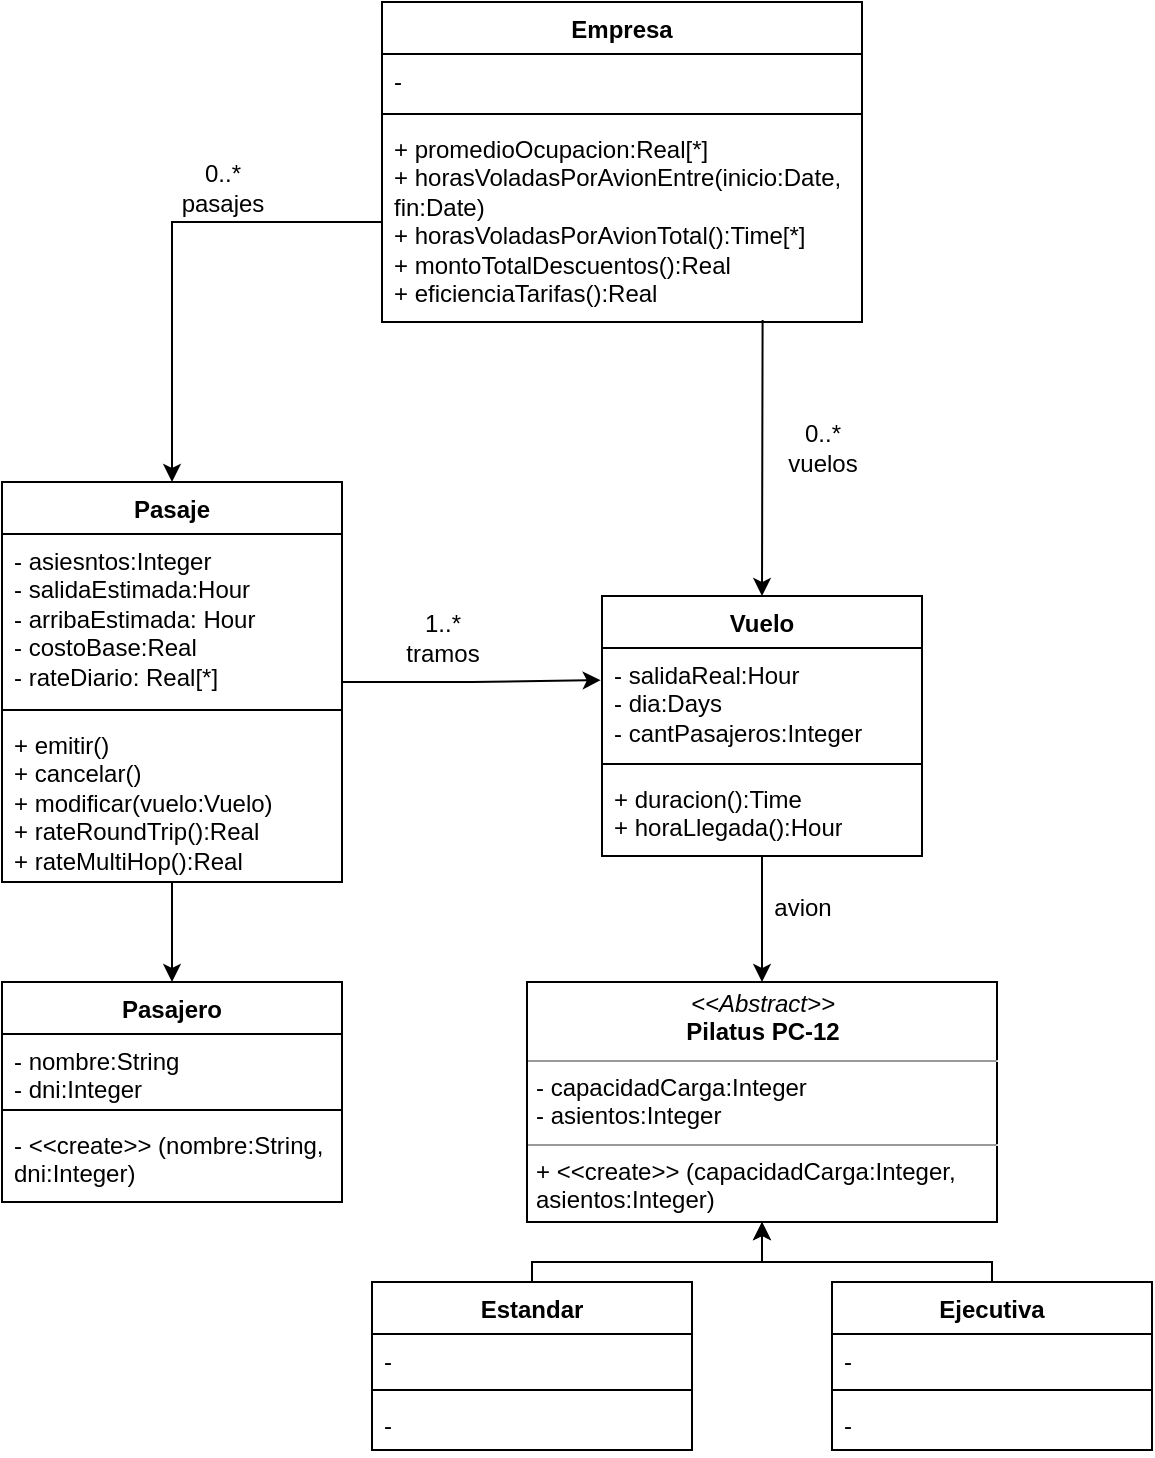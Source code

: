 <mxfile version="21.7.5" type="device" pages="2">
  <diagram name="A" id="ld2hlWWPTbnYIlCEyBAs">
    <mxGraphModel dx="1017" dy="2409" grid="1" gridSize="10" guides="1" tooltips="1" connect="1" arrows="1" fold="1" page="1" pageScale="1" pageWidth="827" pageHeight="1169" math="0" shadow="0">
      <root>
        <mxCell id="0" />
        <mxCell id="1" parent="0" />
        <mxCell id="uy9zVQAJtBAQSSv0pygf-1" value="Pasajero" style="swimlane;fontStyle=1;align=center;verticalAlign=top;childLayout=stackLayout;horizontal=1;startSize=26;horizontalStack=0;resizeParent=1;resizeParentMax=0;resizeLast=0;collapsible=1;marginBottom=0;whiteSpace=wrap;html=1;" parent="1" vertex="1">
          <mxGeometry x="80" y="370" width="170" height="110" as="geometry" />
        </mxCell>
        <mxCell id="uy9zVQAJtBAQSSv0pygf-2" value="- nombre:String&lt;br&gt;- dni:Integer" style="text;strokeColor=none;fillColor=none;align=left;verticalAlign=top;spacingLeft=4;spacingRight=4;overflow=hidden;rotatable=0;points=[[0,0.5],[1,0.5]];portConstraint=eastwest;whiteSpace=wrap;html=1;" parent="uy9zVQAJtBAQSSv0pygf-1" vertex="1">
          <mxGeometry y="26" width="170" height="34" as="geometry" />
        </mxCell>
        <mxCell id="uy9zVQAJtBAQSSv0pygf-3" value="" style="line;strokeWidth=1;fillColor=none;align=left;verticalAlign=middle;spacingTop=-1;spacingLeft=3;spacingRight=3;rotatable=0;labelPosition=right;points=[];portConstraint=eastwest;strokeColor=inherit;" parent="uy9zVQAJtBAQSSv0pygf-1" vertex="1">
          <mxGeometry y="60" width="170" height="8" as="geometry" />
        </mxCell>
        <mxCell id="uy9zVQAJtBAQSSv0pygf-4" value="- &amp;lt;&amp;lt;create&amp;gt;&amp;gt; (nombre:String, dni:Integer)" style="text;strokeColor=none;fillColor=none;align=left;verticalAlign=top;spacingLeft=4;spacingRight=4;overflow=hidden;rotatable=0;points=[[0,0.5],[1,0.5]];portConstraint=eastwest;whiteSpace=wrap;html=1;" parent="uy9zVQAJtBAQSSv0pygf-1" vertex="1">
          <mxGeometry y="68" width="170" height="42" as="geometry" />
        </mxCell>
        <mxCell id="uy9zVQAJtBAQSSv0pygf-15" style="edgeStyle=orthogonalEdgeStyle;rounded=0;orthogonalLoop=1;jettySize=auto;html=1;entryX=-0.004;entryY=0.298;entryDx=0;entryDy=0;entryPerimeter=0;" parent="1" source="uy9zVQAJtBAQSSv0pygf-5" edge="1" target="uy9zVQAJtBAQSSv0pygf-10">
          <mxGeometry relative="1" as="geometry">
            <mxPoint x="320" y="255" as="targetPoint" />
            <Array as="points" />
          </mxGeometry>
        </mxCell>
        <mxCell id="uy9zVQAJtBAQSSv0pygf-5" value="Pasaje" style="swimlane;fontStyle=1;align=center;verticalAlign=top;childLayout=stackLayout;horizontal=1;startSize=26;horizontalStack=0;resizeParent=1;resizeParentMax=0;resizeLast=0;collapsible=1;marginBottom=0;whiteSpace=wrap;html=1;" parent="1" vertex="1">
          <mxGeometry x="80" y="120" width="170" height="200" as="geometry" />
        </mxCell>
        <mxCell id="uy9zVQAJtBAQSSv0pygf-6" value="- asiesntos:Integer&lt;br&gt;- salidaEstimada:Hour&lt;br&gt;- arribaEstimada: Hour&lt;br&gt;- costoBase:Real&lt;br&gt;- rateDiario: Real[*]" style="text;strokeColor=none;fillColor=none;align=left;verticalAlign=top;spacingLeft=4;spacingRight=4;overflow=hidden;rotatable=0;points=[[0,0.5],[1,0.5]];portConstraint=eastwest;whiteSpace=wrap;html=1;" parent="uy9zVQAJtBAQSSv0pygf-5" vertex="1">
          <mxGeometry y="26" width="170" height="84" as="geometry" />
        </mxCell>
        <mxCell id="uy9zVQAJtBAQSSv0pygf-7" value="" style="line;strokeWidth=1;fillColor=none;align=left;verticalAlign=middle;spacingTop=-1;spacingLeft=3;spacingRight=3;rotatable=0;labelPosition=right;points=[];portConstraint=eastwest;strokeColor=inherit;" parent="uy9zVQAJtBAQSSv0pygf-5" vertex="1">
          <mxGeometry y="110" width="170" height="8" as="geometry" />
        </mxCell>
        <mxCell id="uy9zVQAJtBAQSSv0pygf-8" value="+ emitir()&lt;br&gt;+ cancelar()&lt;br&gt;+ modificar(vuelo:Vuelo)&lt;br&gt;+ rateRoundTrip():Real&lt;br&gt;+ rateMultiHop():Real" style="text;strokeColor=none;fillColor=none;align=left;verticalAlign=top;spacingLeft=4;spacingRight=4;overflow=hidden;rotatable=0;points=[[0,0.5],[1,0.5]];portConstraint=eastwest;whiteSpace=wrap;html=1;" parent="uy9zVQAJtBAQSSv0pygf-5" vertex="1">
          <mxGeometry y="118" width="170" height="82" as="geometry" />
        </mxCell>
        <mxCell id="ZBg888UY2NzjFFwERr93-18" style="edgeStyle=orthogonalEdgeStyle;rounded=0;orthogonalLoop=1;jettySize=auto;html=1;exitX=0.5;exitY=1;exitDx=0;exitDy=0;entryX=0.5;entryY=0;entryDx=0;entryDy=0;" edge="1" parent="1" source="uy9zVQAJtBAQSSv0pygf-9" target="ZBg888UY2NzjFFwERr93-6">
          <mxGeometry relative="1" as="geometry" />
        </mxCell>
        <mxCell id="uy9zVQAJtBAQSSv0pygf-9" value="Vuelo" style="swimlane;fontStyle=1;align=center;verticalAlign=top;childLayout=stackLayout;horizontal=1;startSize=26;horizontalStack=0;resizeParent=1;resizeParentMax=0;resizeLast=0;collapsible=1;marginBottom=0;whiteSpace=wrap;html=1;" parent="1" vertex="1">
          <mxGeometry x="380" y="177" width="160" height="130" as="geometry" />
        </mxCell>
        <mxCell id="uy9zVQAJtBAQSSv0pygf-10" value="- salidaReal:Hour&lt;br&gt;- dia:Days&lt;br&gt;- cantPasajeros:Integer" style="text;strokeColor=none;fillColor=none;align=left;verticalAlign=top;spacingLeft=4;spacingRight=4;overflow=hidden;rotatable=0;points=[[0,0.5],[1,0.5]];portConstraint=eastwest;whiteSpace=wrap;html=1;" parent="uy9zVQAJtBAQSSv0pygf-9" vertex="1">
          <mxGeometry y="26" width="160" height="54" as="geometry" />
        </mxCell>
        <mxCell id="uy9zVQAJtBAQSSv0pygf-11" value="" style="line;strokeWidth=1;fillColor=none;align=left;verticalAlign=middle;spacingTop=-1;spacingLeft=3;spacingRight=3;rotatable=0;labelPosition=right;points=[];portConstraint=eastwest;strokeColor=inherit;" parent="uy9zVQAJtBAQSSv0pygf-9" vertex="1">
          <mxGeometry y="80" width="160" height="8" as="geometry" />
        </mxCell>
        <mxCell id="uy9zVQAJtBAQSSv0pygf-12" value="+ duracion():Time&lt;br&gt;+ horaLlegada():Hour" style="text;strokeColor=none;fillColor=none;align=left;verticalAlign=top;spacingLeft=4;spacingRight=4;overflow=hidden;rotatable=0;points=[[0,0.5],[1,0.5]];portConstraint=eastwest;whiteSpace=wrap;html=1;" parent="uy9zVQAJtBAQSSv0pygf-9" vertex="1">
          <mxGeometry y="88" width="160" height="42" as="geometry" />
        </mxCell>
        <mxCell id="uy9zVQAJtBAQSSv0pygf-13" value="" style="endArrow=classic;html=1;rounded=0;entryX=0.5;entryY=0;entryDx=0;entryDy=0;exitX=0.5;exitY=1;exitDx=0;exitDy=0;" parent="1" target="uy9zVQAJtBAQSSv0pygf-1" edge="1" source="uy9zVQAJtBAQSSv0pygf-5">
          <mxGeometry width="50" height="50" relative="1" as="geometry">
            <mxPoint x="160" y="310" as="sourcePoint" />
            <mxPoint x="300" y="450" as="targetPoint" />
          </mxGeometry>
        </mxCell>
        <mxCell id="ZBg888UY2NzjFFwERr93-1" value="1..*&lt;br&gt;tramos" style="text;html=1;align=center;verticalAlign=middle;resizable=0;points=[];autosize=1;strokeColor=none;fillColor=none;" vertex="1" parent="1">
          <mxGeometry x="270" y="178" width="60" height="40" as="geometry" />
        </mxCell>
        <mxCell id="ZBg888UY2NzjFFwERr93-6" value="&lt;p style=&quot;margin:0px;margin-top:4px;text-align:center;&quot;&gt;&lt;i&gt;&amp;lt;&amp;lt;Abstract&amp;gt;&amp;gt;&lt;/i&gt;&lt;br&gt;&lt;b&gt;Pilatus PC-12&lt;/b&gt;&lt;/p&gt;&lt;hr size=&quot;1&quot;&gt;&lt;p style=&quot;margin:0px;margin-left:4px;&quot;&gt;- capacidadCarga:Integer&lt;/p&gt;&lt;p style=&quot;margin:0px;margin-left:4px;&quot;&gt;- asientos:Integer&lt;/p&gt;&lt;hr size=&quot;1&quot;&gt;&lt;p style=&quot;margin:0px;margin-left:4px;&quot;&gt;+ &amp;lt;&amp;lt;create&amp;gt;&amp;gt; (capacidadCarga:Integer, asientos:Integer)&lt;/p&gt;" style="verticalAlign=top;align=left;overflow=fill;fontSize=12;fontFamily=Helvetica;html=1;whiteSpace=wrap;" vertex="1" parent="1">
          <mxGeometry x="342.5" y="370" width="235" height="120" as="geometry" />
        </mxCell>
        <mxCell id="ZBg888UY2NzjFFwERr93-16" style="edgeStyle=orthogonalEdgeStyle;rounded=0;orthogonalLoop=1;jettySize=auto;html=1;entryX=0.5;entryY=1;entryDx=0;entryDy=0;" edge="1" parent="1" source="ZBg888UY2NzjFFwERr93-7" target="ZBg888UY2NzjFFwERr93-6">
          <mxGeometry relative="1" as="geometry">
            <Array as="points">
              <mxPoint x="345" y="510" />
              <mxPoint x="460" y="510" />
            </Array>
          </mxGeometry>
        </mxCell>
        <mxCell id="ZBg888UY2NzjFFwERr93-7" value="Estandar" style="swimlane;fontStyle=1;align=center;verticalAlign=top;childLayout=stackLayout;horizontal=1;startSize=26;horizontalStack=0;resizeParent=1;resizeParentMax=0;resizeLast=0;collapsible=1;marginBottom=0;whiteSpace=wrap;html=1;" vertex="1" parent="1">
          <mxGeometry x="265" y="520" width="160" height="84" as="geometry" />
        </mxCell>
        <mxCell id="ZBg888UY2NzjFFwERr93-8" value="-&amp;nbsp;" style="text;strokeColor=none;fillColor=none;align=left;verticalAlign=top;spacingLeft=4;spacingRight=4;overflow=hidden;rotatable=0;points=[[0,0.5],[1,0.5]];portConstraint=eastwest;whiteSpace=wrap;html=1;" vertex="1" parent="ZBg888UY2NzjFFwERr93-7">
          <mxGeometry y="26" width="160" height="24" as="geometry" />
        </mxCell>
        <mxCell id="ZBg888UY2NzjFFwERr93-9" value="" style="line;strokeWidth=1;fillColor=none;align=left;verticalAlign=middle;spacingTop=-1;spacingLeft=3;spacingRight=3;rotatable=0;labelPosition=right;points=[];portConstraint=eastwest;strokeColor=inherit;" vertex="1" parent="ZBg888UY2NzjFFwERr93-7">
          <mxGeometry y="50" width="160" height="8" as="geometry" />
        </mxCell>
        <mxCell id="ZBg888UY2NzjFFwERr93-10" value="-" style="text;strokeColor=none;fillColor=none;align=left;verticalAlign=top;spacingLeft=4;spacingRight=4;overflow=hidden;rotatable=0;points=[[0,0.5],[1,0.5]];portConstraint=eastwest;whiteSpace=wrap;html=1;" vertex="1" parent="ZBg888UY2NzjFFwERr93-7">
          <mxGeometry y="58" width="160" height="26" as="geometry" />
        </mxCell>
        <mxCell id="ZBg888UY2NzjFFwERr93-17" style="edgeStyle=orthogonalEdgeStyle;rounded=0;orthogonalLoop=1;jettySize=auto;html=1;exitX=0.5;exitY=0;exitDx=0;exitDy=0;" edge="1" parent="1" source="ZBg888UY2NzjFFwERr93-11">
          <mxGeometry relative="1" as="geometry">
            <mxPoint x="460" y="490" as="targetPoint" />
            <Array as="points">
              <mxPoint x="575" y="510" />
              <mxPoint x="460" y="510" />
            </Array>
          </mxGeometry>
        </mxCell>
        <mxCell id="ZBg888UY2NzjFFwERr93-11" value="Ejecutiva" style="swimlane;fontStyle=1;align=center;verticalAlign=top;childLayout=stackLayout;horizontal=1;startSize=26;horizontalStack=0;resizeParent=1;resizeParentMax=0;resizeLast=0;collapsible=1;marginBottom=0;whiteSpace=wrap;html=1;" vertex="1" parent="1">
          <mxGeometry x="495" y="520" width="160" height="84" as="geometry" />
        </mxCell>
        <mxCell id="ZBg888UY2NzjFFwERr93-12" value="-&amp;nbsp;" style="text;strokeColor=none;fillColor=none;align=left;verticalAlign=top;spacingLeft=4;spacingRight=4;overflow=hidden;rotatable=0;points=[[0,0.5],[1,0.5]];portConstraint=eastwest;whiteSpace=wrap;html=1;" vertex="1" parent="ZBg888UY2NzjFFwERr93-11">
          <mxGeometry y="26" width="160" height="24" as="geometry" />
        </mxCell>
        <mxCell id="ZBg888UY2NzjFFwERr93-13" value="" style="line;strokeWidth=1;fillColor=none;align=left;verticalAlign=middle;spacingTop=-1;spacingLeft=3;spacingRight=3;rotatable=0;labelPosition=right;points=[];portConstraint=eastwest;strokeColor=inherit;" vertex="1" parent="ZBg888UY2NzjFFwERr93-11">
          <mxGeometry y="50" width="160" height="8" as="geometry" />
        </mxCell>
        <mxCell id="ZBg888UY2NzjFFwERr93-14" value="-" style="text;strokeColor=none;fillColor=none;align=left;verticalAlign=top;spacingLeft=4;spacingRight=4;overflow=hidden;rotatable=0;points=[[0,0.5],[1,0.5]];portConstraint=eastwest;whiteSpace=wrap;html=1;" vertex="1" parent="ZBg888UY2NzjFFwERr93-11">
          <mxGeometry y="58" width="160" height="26" as="geometry" />
        </mxCell>
        <mxCell id="ZBg888UY2NzjFFwERr93-19" value="avion" style="text;html=1;align=center;verticalAlign=middle;resizable=0;points=[];autosize=1;strokeColor=none;fillColor=none;" vertex="1" parent="1">
          <mxGeometry x="455" y="318" width="50" height="30" as="geometry" />
        </mxCell>
        <mxCell id="ZBg888UY2NzjFFwERr93-21" value="Empresa" style="swimlane;fontStyle=1;align=center;verticalAlign=top;childLayout=stackLayout;horizontal=1;startSize=26;horizontalStack=0;resizeParent=1;resizeParentMax=0;resizeLast=0;collapsible=1;marginBottom=0;whiteSpace=wrap;html=1;" vertex="1" parent="1">
          <mxGeometry x="270" y="-120" width="240" height="160" as="geometry" />
        </mxCell>
        <mxCell id="ZBg888UY2NzjFFwERr93-22" value="-" style="text;strokeColor=none;fillColor=none;align=left;verticalAlign=top;spacingLeft=4;spacingRight=4;overflow=hidden;rotatable=0;points=[[0,0.5],[1,0.5]];portConstraint=eastwest;whiteSpace=wrap;html=1;" vertex="1" parent="ZBg888UY2NzjFFwERr93-21">
          <mxGeometry y="26" width="240" height="26" as="geometry" />
        </mxCell>
        <mxCell id="ZBg888UY2NzjFFwERr93-23" value="" style="line;strokeWidth=1;fillColor=none;align=left;verticalAlign=middle;spacingTop=-1;spacingLeft=3;spacingRight=3;rotatable=0;labelPosition=right;points=[];portConstraint=eastwest;strokeColor=inherit;" vertex="1" parent="ZBg888UY2NzjFFwERr93-21">
          <mxGeometry y="52" width="240" height="8" as="geometry" />
        </mxCell>
        <mxCell id="ZBg888UY2NzjFFwERr93-24" value="+ promedioOcupacion:Real[*]&lt;br&gt;+ horasVoladasPorAvionEntre(inicio:Date, fin:Date)&lt;br&gt;+ horasVoladasPorAvionTotal():Time[*]&lt;br&gt;+ montoTotalDescuentos():Real&lt;br&gt;+ eficienciaTarifas():Real" style="text;strokeColor=none;fillColor=none;align=left;verticalAlign=top;spacingLeft=4;spacingRight=4;overflow=hidden;rotatable=0;points=[[0,0.5],[1,0.5]];portConstraint=eastwest;whiteSpace=wrap;html=1;" vertex="1" parent="ZBg888UY2NzjFFwERr93-21">
          <mxGeometry y="60" width="240" height="100" as="geometry" />
        </mxCell>
        <mxCell id="ZBg888UY2NzjFFwERr93-25" style="edgeStyle=orthogonalEdgeStyle;rounded=0;orthogonalLoop=1;jettySize=auto;html=1;entryX=0.5;entryY=0;entryDx=0;entryDy=0;" edge="1" parent="1" source="ZBg888UY2NzjFFwERr93-24" target="uy9zVQAJtBAQSSv0pygf-5">
          <mxGeometry relative="1" as="geometry" />
        </mxCell>
        <mxCell id="ZBg888UY2NzjFFwERr93-26" style="edgeStyle=orthogonalEdgeStyle;rounded=0;orthogonalLoop=1;jettySize=auto;html=1;entryX=0.5;entryY=0;entryDx=0;entryDy=0;exitX=0.793;exitY=1.007;exitDx=0;exitDy=0;exitPerimeter=0;" edge="1" parent="1" source="ZBg888UY2NzjFFwERr93-24" target="uy9zVQAJtBAQSSv0pygf-9">
          <mxGeometry relative="1" as="geometry">
            <Array as="points">
              <mxPoint x="460" y="39" />
            </Array>
          </mxGeometry>
        </mxCell>
        <mxCell id="ZBg888UY2NzjFFwERr93-27" value="0..*&lt;br&gt;vuelos" style="text;html=1;align=center;verticalAlign=middle;resizable=0;points=[];autosize=1;strokeColor=none;fillColor=none;" vertex="1" parent="1">
          <mxGeometry x="460" y="83" width="60" height="40" as="geometry" />
        </mxCell>
        <mxCell id="ZBg888UY2NzjFFwERr93-28" value="0..*&lt;br&gt;pasajes" style="text;html=1;align=center;verticalAlign=middle;resizable=0;points=[];autosize=1;strokeColor=none;fillColor=none;" vertex="1" parent="1">
          <mxGeometry x="160" y="-47" width="60" height="40" as="geometry" />
        </mxCell>
      </root>
    </mxGraphModel>
  </diagram>
  <diagram id="0uuWxEM6Gpo3BkwqfQqj" name="B">
    <mxGraphModel dx="749" dy="914" grid="1" gridSize="10" guides="1" tooltips="1" connect="1" arrows="1" fold="1" page="1" pageScale="1" pageWidth="827" pageHeight="1169" math="0" shadow="0">
      <root>
        <mxCell id="0" />
        <mxCell id="1" parent="0" />
        <mxCell id="6jp4m1jd5tKVHO314jTl-1" value="Pasajero" style="swimlane;fontStyle=1;align=center;verticalAlign=top;childLayout=stackLayout;horizontal=1;startSize=26;horizontalStack=0;resizeParent=1;resizeParentMax=0;resizeLast=0;collapsible=1;marginBottom=0;whiteSpace=wrap;html=1;" vertex="1" parent="1">
          <mxGeometry x="120" y="500" width="170" height="110" as="geometry" />
        </mxCell>
        <mxCell id="6jp4m1jd5tKVHO314jTl-2" value="- nombre:String&lt;br&gt;- dni:Integer" style="text;strokeColor=none;fillColor=none;align=left;verticalAlign=top;spacingLeft=4;spacingRight=4;overflow=hidden;rotatable=0;points=[[0,0.5],[1,0.5]];portConstraint=eastwest;whiteSpace=wrap;html=1;" vertex="1" parent="6jp4m1jd5tKVHO314jTl-1">
          <mxGeometry y="26" width="170" height="34" as="geometry" />
        </mxCell>
        <mxCell id="6jp4m1jd5tKVHO314jTl-3" value="" style="line;strokeWidth=1;fillColor=none;align=left;verticalAlign=middle;spacingTop=-1;spacingLeft=3;spacingRight=3;rotatable=0;labelPosition=right;points=[];portConstraint=eastwest;strokeColor=inherit;" vertex="1" parent="6jp4m1jd5tKVHO314jTl-1">
          <mxGeometry y="60" width="170" height="8" as="geometry" />
        </mxCell>
        <mxCell id="6jp4m1jd5tKVHO314jTl-4" value="- &amp;lt;&amp;lt;create&amp;gt;&amp;gt; (nombre:String, dni:Integer)" style="text;strokeColor=none;fillColor=none;align=left;verticalAlign=top;spacingLeft=4;spacingRight=4;overflow=hidden;rotatable=0;points=[[0,0.5],[1,0.5]];portConstraint=eastwest;whiteSpace=wrap;html=1;" vertex="1" parent="6jp4m1jd5tKVHO314jTl-1">
          <mxGeometry y="68" width="170" height="42" as="geometry" />
        </mxCell>
        <mxCell id="6jp4m1jd5tKVHO314jTl-5" style="edgeStyle=orthogonalEdgeStyle;rounded=0;orthogonalLoop=1;jettySize=auto;html=1;entryX=-0.004;entryY=0.298;entryDx=0;entryDy=0;entryPerimeter=0;" edge="1" parent="1" source="6jp4m1jd5tKVHO314jTl-6" target="6jp4m1jd5tKVHO314jTl-12">
          <mxGeometry relative="1" as="geometry">
            <mxPoint x="360" y="385" as="targetPoint" />
            <Array as="points" />
          </mxGeometry>
        </mxCell>
        <mxCell id="6jp4m1jd5tKVHO314jTl-6" value="Pasaje" style="swimlane;fontStyle=1;align=center;verticalAlign=top;childLayout=stackLayout;horizontal=1;startSize=26;horizontalStack=0;resizeParent=1;resizeParentMax=0;resizeLast=0;collapsible=1;marginBottom=0;whiteSpace=wrap;html=1;" vertex="1" parent="1">
          <mxGeometry x="120" y="250" width="170" height="200" as="geometry" />
        </mxCell>
        <mxCell id="6jp4m1jd5tKVHO314jTl-7" value="- asiesntos:Integer&lt;br&gt;- salidaEstimada:Hour&lt;br&gt;- arribaEstimada: Hour&lt;br&gt;- costoBase:Real&lt;br&gt;- rateDiario: Real[*]" style="text;strokeColor=none;fillColor=none;align=left;verticalAlign=top;spacingLeft=4;spacingRight=4;overflow=hidden;rotatable=0;points=[[0,0.5],[1,0.5]];portConstraint=eastwest;whiteSpace=wrap;html=1;" vertex="1" parent="6jp4m1jd5tKVHO314jTl-6">
          <mxGeometry y="26" width="170" height="84" as="geometry" />
        </mxCell>
        <mxCell id="6jp4m1jd5tKVHO314jTl-8" value="" style="line;strokeWidth=1;fillColor=none;align=left;verticalAlign=middle;spacingTop=-1;spacingLeft=3;spacingRight=3;rotatable=0;labelPosition=right;points=[];portConstraint=eastwest;strokeColor=inherit;" vertex="1" parent="6jp4m1jd5tKVHO314jTl-6">
          <mxGeometry y="110" width="170" height="8" as="geometry" />
        </mxCell>
        <mxCell id="6jp4m1jd5tKVHO314jTl-9" value="+ emitir()&lt;br&gt;+ cancelar()&lt;br&gt;+ modificar(vuelo:Vuelo)&lt;br&gt;+ rateRoundTrip():Real&lt;br&gt;+ rateMultiHop():Real" style="text;strokeColor=none;fillColor=none;align=left;verticalAlign=top;spacingLeft=4;spacingRight=4;overflow=hidden;rotatable=0;points=[[0,0.5],[1,0.5]];portConstraint=eastwest;whiteSpace=wrap;html=1;" vertex="1" parent="6jp4m1jd5tKVHO314jTl-6">
          <mxGeometry y="118" width="170" height="82" as="geometry" />
        </mxCell>
        <mxCell id="6jp4m1jd5tKVHO314jTl-10" style="edgeStyle=orthogonalEdgeStyle;rounded=0;orthogonalLoop=1;jettySize=auto;html=1;exitX=0.5;exitY=1;exitDx=0;exitDy=0;entryX=0.5;entryY=0;entryDx=0;entryDy=0;" edge="1" parent="1" source="6jp4m1jd5tKVHO314jTl-11" target="6jp4m1jd5tKVHO314jTl-17">
          <mxGeometry relative="1" as="geometry" />
        </mxCell>
        <mxCell id="6jp4m1jd5tKVHO314jTl-11" value="Vuelo" style="swimlane;fontStyle=1;align=center;verticalAlign=top;childLayout=stackLayout;horizontal=1;startSize=26;horizontalStack=0;resizeParent=1;resizeParentMax=0;resizeLast=0;collapsible=1;marginBottom=0;whiteSpace=wrap;html=1;" vertex="1" parent="1">
          <mxGeometry x="420" y="307" width="160" height="130" as="geometry" />
        </mxCell>
        <mxCell id="6jp4m1jd5tKVHO314jTl-12" value="- salidaReal:Hour&lt;br&gt;- dia:Days&lt;br&gt;- cantPasajeros:Integer" style="text;strokeColor=none;fillColor=none;align=left;verticalAlign=top;spacingLeft=4;spacingRight=4;overflow=hidden;rotatable=0;points=[[0,0.5],[1,0.5]];portConstraint=eastwest;whiteSpace=wrap;html=1;" vertex="1" parent="6jp4m1jd5tKVHO314jTl-11">
          <mxGeometry y="26" width="160" height="54" as="geometry" />
        </mxCell>
        <mxCell id="6jp4m1jd5tKVHO314jTl-13" value="" style="line;strokeWidth=1;fillColor=none;align=left;verticalAlign=middle;spacingTop=-1;spacingLeft=3;spacingRight=3;rotatable=0;labelPosition=right;points=[];portConstraint=eastwest;strokeColor=inherit;" vertex="1" parent="6jp4m1jd5tKVHO314jTl-11">
          <mxGeometry y="80" width="160" height="8" as="geometry" />
        </mxCell>
        <mxCell id="6jp4m1jd5tKVHO314jTl-14" value="+ duracion():Time&lt;br&gt;+ horaLlegada():Hour" style="text;strokeColor=none;fillColor=none;align=left;verticalAlign=top;spacingLeft=4;spacingRight=4;overflow=hidden;rotatable=0;points=[[0,0.5],[1,0.5]];portConstraint=eastwest;whiteSpace=wrap;html=1;" vertex="1" parent="6jp4m1jd5tKVHO314jTl-11">
          <mxGeometry y="88" width="160" height="42" as="geometry" />
        </mxCell>
        <mxCell id="6jp4m1jd5tKVHO314jTl-15" value="" style="endArrow=classic;html=1;rounded=0;entryX=0.5;entryY=0;entryDx=0;entryDy=0;exitX=0.5;exitY=1;exitDx=0;exitDy=0;" edge="1" parent="1" source="6jp4m1jd5tKVHO314jTl-6" target="6jp4m1jd5tKVHO314jTl-1">
          <mxGeometry width="50" height="50" relative="1" as="geometry">
            <mxPoint x="200" y="440" as="sourcePoint" />
            <mxPoint x="340" y="580" as="targetPoint" />
          </mxGeometry>
        </mxCell>
        <mxCell id="6jp4m1jd5tKVHO314jTl-16" value="1..*&lt;br&gt;tramos" style="text;html=1;align=center;verticalAlign=middle;resizable=0;points=[];autosize=1;strokeColor=none;fillColor=none;" vertex="1" parent="1">
          <mxGeometry x="310" y="308" width="60" height="40" as="geometry" />
        </mxCell>
        <mxCell id="6jp4m1jd5tKVHO314jTl-17" value="&lt;p style=&quot;margin:0px;margin-top:4px;text-align:center;&quot;&gt;&lt;i&gt;&amp;lt;&amp;lt;Abstract&amp;gt;&amp;gt;&lt;/i&gt;&lt;br&gt;&lt;b&gt;Pilatus PC-12&lt;/b&gt;&lt;/p&gt;&lt;hr size=&quot;1&quot;&gt;&lt;p style=&quot;margin:0px;margin-left:4px;&quot;&gt;- capacidadCarga:Integer&lt;/p&gt;&lt;p style=&quot;margin:0px;margin-left:4px;&quot;&gt;- asientos:Integer&lt;/p&gt;&lt;hr size=&quot;1&quot;&gt;&lt;p style=&quot;margin:0px;margin-left:4px;&quot;&gt;+ &amp;lt;&amp;lt;create&amp;gt;&amp;gt; (capacidadCarga:Integer, asientos:Integer)&lt;/p&gt;" style="verticalAlign=top;align=left;overflow=fill;fontSize=12;fontFamily=Helvetica;html=1;whiteSpace=wrap;" vertex="1" parent="1">
          <mxGeometry x="382.5" y="500" width="235" height="120" as="geometry" />
        </mxCell>
        <mxCell id="6jp4m1jd5tKVHO314jTl-18" style="edgeStyle=orthogonalEdgeStyle;rounded=0;orthogonalLoop=1;jettySize=auto;html=1;entryX=0.5;entryY=1;entryDx=0;entryDy=0;" edge="1" parent="1" source="6jp4m1jd5tKVHO314jTl-19" target="6jp4m1jd5tKVHO314jTl-17">
          <mxGeometry relative="1" as="geometry">
            <Array as="points">
              <mxPoint x="385" y="640" />
              <mxPoint x="500" y="640" />
            </Array>
          </mxGeometry>
        </mxCell>
        <mxCell id="6jp4m1jd5tKVHO314jTl-19" value="Estandar" style="swimlane;fontStyle=1;align=center;verticalAlign=top;childLayout=stackLayout;horizontal=1;startSize=26;horizontalStack=0;resizeParent=1;resizeParentMax=0;resizeLast=0;collapsible=1;marginBottom=0;whiteSpace=wrap;html=1;" vertex="1" parent="1">
          <mxGeometry x="305" y="650" width="160" height="84" as="geometry" />
        </mxCell>
        <mxCell id="6jp4m1jd5tKVHO314jTl-20" value="-&amp;nbsp;" style="text;strokeColor=none;fillColor=none;align=left;verticalAlign=top;spacingLeft=4;spacingRight=4;overflow=hidden;rotatable=0;points=[[0,0.5],[1,0.5]];portConstraint=eastwest;whiteSpace=wrap;html=1;" vertex="1" parent="6jp4m1jd5tKVHO314jTl-19">
          <mxGeometry y="26" width="160" height="24" as="geometry" />
        </mxCell>
        <mxCell id="6jp4m1jd5tKVHO314jTl-21" value="" style="line;strokeWidth=1;fillColor=none;align=left;verticalAlign=middle;spacingTop=-1;spacingLeft=3;spacingRight=3;rotatable=0;labelPosition=right;points=[];portConstraint=eastwest;strokeColor=inherit;" vertex="1" parent="6jp4m1jd5tKVHO314jTl-19">
          <mxGeometry y="50" width="160" height="8" as="geometry" />
        </mxCell>
        <mxCell id="6jp4m1jd5tKVHO314jTl-22" value="-" style="text;strokeColor=none;fillColor=none;align=left;verticalAlign=top;spacingLeft=4;spacingRight=4;overflow=hidden;rotatable=0;points=[[0,0.5],[1,0.5]];portConstraint=eastwest;whiteSpace=wrap;html=1;" vertex="1" parent="6jp4m1jd5tKVHO314jTl-19">
          <mxGeometry y="58" width="160" height="26" as="geometry" />
        </mxCell>
        <mxCell id="6jp4m1jd5tKVHO314jTl-23" style="edgeStyle=orthogonalEdgeStyle;rounded=0;orthogonalLoop=1;jettySize=auto;html=1;exitX=0.5;exitY=0;exitDx=0;exitDy=0;" edge="1" parent="1" source="6jp4m1jd5tKVHO314jTl-24">
          <mxGeometry relative="1" as="geometry">
            <mxPoint x="500" y="620" as="targetPoint" />
            <Array as="points">
              <mxPoint x="615" y="640" />
              <mxPoint x="500" y="640" />
            </Array>
          </mxGeometry>
        </mxCell>
        <mxCell id="6jp4m1jd5tKVHO314jTl-24" value="Ejecutiva" style="swimlane;fontStyle=1;align=center;verticalAlign=top;childLayout=stackLayout;horizontal=1;startSize=26;horizontalStack=0;resizeParent=1;resizeParentMax=0;resizeLast=0;collapsible=1;marginBottom=0;whiteSpace=wrap;html=1;" vertex="1" parent="1">
          <mxGeometry x="535" y="650" width="160" height="84" as="geometry" />
        </mxCell>
        <mxCell id="6jp4m1jd5tKVHO314jTl-25" value="-&amp;nbsp;" style="text;strokeColor=none;fillColor=none;align=left;verticalAlign=top;spacingLeft=4;spacingRight=4;overflow=hidden;rotatable=0;points=[[0,0.5],[1,0.5]];portConstraint=eastwest;whiteSpace=wrap;html=1;" vertex="1" parent="6jp4m1jd5tKVHO314jTl-24">
          <mxGeometry y="26" width="160" height="24" as="geometry" />
        </mxCell>
        <mxCell id="6jp4m1jd5tKVHO314jTl-26" value="" style="line;strokeWidth=1;fillColor=none;align=left;verticalAlign=middle;spacingTop=-1;spacingLeft=3;spacingRight=3;rotatable=0;labelPosition=right;points=[];portConstraint=eastwest;strokeColor=inherit;" vertex="1" parent="6jp4m1jd5tKVHO314jTl-24">
          <mxGeometry y="50" width="160" height="8" as="geometry" />
        </mxCell>
        <mxCell id="6jp4m1jd5tKVHO314jTl-27" value="-" style="text;strokeColor=none;fillColor=none;align=left;verticalAlign=top;spacingLeft=4;spacingRight=4;overflow=hidden;rotatable=0;points=[[0,0.5],[1,0.5]];portConstraint=eastwest;whiteSpace=wrap;html=1;" vertex="1" parent="6jp4m1jd5tKVHO314jTl-24">
          <mxGeometry y="58" width="160" height="26" as="geometry" />
        </mxCell>
        <mxCell id="6jp4m1jd5tKVHO314jTl-28" value="avion" style="text;html=1;align=center;verticalAlign=middle;resizable=0;points=[];autosize=1;strokeColor=none;fillColor=none;" vertex="1" parent="1">
          <mxGeometry x="495" y="448" width="50" height="30" as="geometry" />
        </mxCell>
        <mxCell id="6jp4m1jd5tKVHO314jTl-29" value="Empresa" style="swimlane;fontStyle=1;align=center;verticalAlign=top;childLayout=stackLayout;horizontal=1;startSize=26;horizontalStack=0;resizeParent=1;resizeParentMax=0;resizeLast=0;collapsible=1;marginBottom=0;whiteSpace=wrap;html=1;" vertex="1" parent="1">
          <mxGeometry x="310" y="10" width="240" height="200" as="geometry" />
        </mxCell>
        <mxCell id="6jp4m1jd5tKVHO314jTl-30" value="-" style="text;strokeColor=none;fillColor=none;align=left;verticalAlign=top;spacingLeft=4;spacingRight=4;overflow=hidden;rotatable=0;points=[[0,0.5],[1,0.5]];portConstraint=eastwest;whiteSpace=wrap;html=1;" vertex="1" parent="6jp4m1jd5tKVHO314jTl-29">
          <mxGeometry y="26" width="240" height="26" as="geometry" />
        </mxCell>
        <mxCell id="6jp4m1jd5tKVHO314jTl-31" value="" style="line;strokeWidth=1;fillColor=none;align=left;verticalAlign=middle;spacingTop=-1;spacingLeft=3;spacingRight=3;rotatable=0;labelPosition=right;points=[];portConstraint=eastwest;strokeColor=inherit;" vertex="1" parent="6jp4m1jd5tKVHO314jTl-29">
          <mxGeometry y="52" width="240" height="8" as="geometry" />
        </mxCell>
        <mxCell id="6jp4m1jd5tKVHO314jTl-32" value="+ emitirPasaje(pasaje:Pasaje)&lt;br&gt;+ modificarPasaje(pasaje:Pasaje)&lt;br&gt;+ cancelarPasaje(pasaje:Pasaje)&lt;br&gt;+ promedioOcupacion:Real[*]&lt;br&gt;+ horasVoladasPorAvionEntre(inicio:Date, fin:Date)&lt;br&gt;+ horasVoladasPorAvionTotal():Time[*]&lt;br&gt;+ montoTotalDescuentos():Real&lt;br&gt;+ eficienciaTarifas():Real" style="text;strokeColor=none;fillColor=none;align=left;verticalAlign=top;spacingLeft=4;spacingRight=4;overflow=hidden;rotatable=0;points=[[0,0.5],[1,0.5]];portConstraint=eastwest;whiteSpace=wrap;html=1;" vertex="1" parent="6jp4m1jd5tKVHO314jTl-29">
          <mxGeometry y="60" width="240" height="140" as="geometry" />
        </mxCell>
        <mxCell id="6jp4m1jd5tKVHO314jTl-33" style="edgeStyle=orthogonalEdgeStyle;rounded=0;orthogonalLoop=1;jettySize=auto;html=1;entryX=0.5;entryY=0;entryDx=0;entryDy=0;" edge="1" parent="1" source="6jp4m1jd5tKVHO314jTl-32" target="6jp4m1jd5tKVHO314jTl-6">
          <mxGeometry relative="1" as="geometry" />
        </mxCell>
        <mxCell id="6jp4m1jd5tKVHO314jTl-36" value="0..*&lt;br&gt;pasajes" style="text;html=1;align=center;verticalAlign=middle;resizable=0;points=[];autosize=1;strokeColor=none;fillColor=none;" vertex="1" parent="1">
          <mxGeometry x="200" y="83" width="60" height="40" as="geometry" />
        </mxCell>
        <mxCell id="6jp4m1jd5tKVHO314jTl-37" value="Paquete" style="swimlane;fontStyle=1;align=center;verticalAlign=top;childLayout=stackLayout;horizontal=1;startSize=26;horizontalStack=0;resizeParent=1;resizeParentMax=0;resizeLast=0;collapsible=1;marginBottom=0;whiteSpace=wrap;html=1;" vertex="1" parent="1">
          <mxGeometry x="641" y="160" width="280" height="150" as="geometry" />
        </mxCell>
        <mxCell id="6jp4m1jd5tKVHO314jTl-38" value="- ancho:Real&lt;br&gt;- alto:Real&lt;br&gt;- largo:Real&lt;br&gt;- peso:Real" style="text;strokeColor=none;fillColor=none;align=left;verticalAlign=top;spacingLeft=4;spacingRight=4;overflow=hidden;rotatable=0;points=[[0,0.5],[1,0.5]];portConstraint=eastwest;whiteSpace=wrap;html=1;" vertex="1" parent="6jp4m1jd5tKVHO314jTl-37">
          <mxGeometry y="26" width="280" height="64" as="geometry" />
        </mxCell>
        <mxCell id="6jp4m1jd5tKVHO314jTl-39" value="" style="line;strokeWidth=1;fillColor=none;align=left;verticalAlign=middle;spacingTop=-1;spacingLeft=3;spacingRight=3;rotatable=0;labelPosition=right;points=[];portConstraint=eastwest;strokeColor=inherit;" vertex="1" parent="6jp4m1jd5tKVHO314jTl-37">
          <mxGeometry y="90" width="280" height="8" as="geometry" />
        </mxCell>
        <mxCell id="6jp4m1jd5tKVHO314jTl-40" value="+ &amp;lt;&amp;lt;create&amp;gt;&amp;gt; (ancho:Real, alto:Real, largo:Real, peso:Real)&lt;br&gt;+ costoServicio():Real" style="text;strokeColor=none;fillColor=none;align=left;verticalAlign=top;spacingLeft=4;spacingRight=4;overflow=hidden;rotatable=0;points=[[0,0.5],[1,0.5]];portConstraint=eastwest;whiteSpace=wrap;html=1;" vertex="1" parent="6jp4m1jd5tKVHO314jTl-37">
          <mxGeometry y="98" width="280" height="52" as="geometry" />
        </mxCell>
      </root>
    </mxGraphModel>
  </diagram>
</mxfile>
